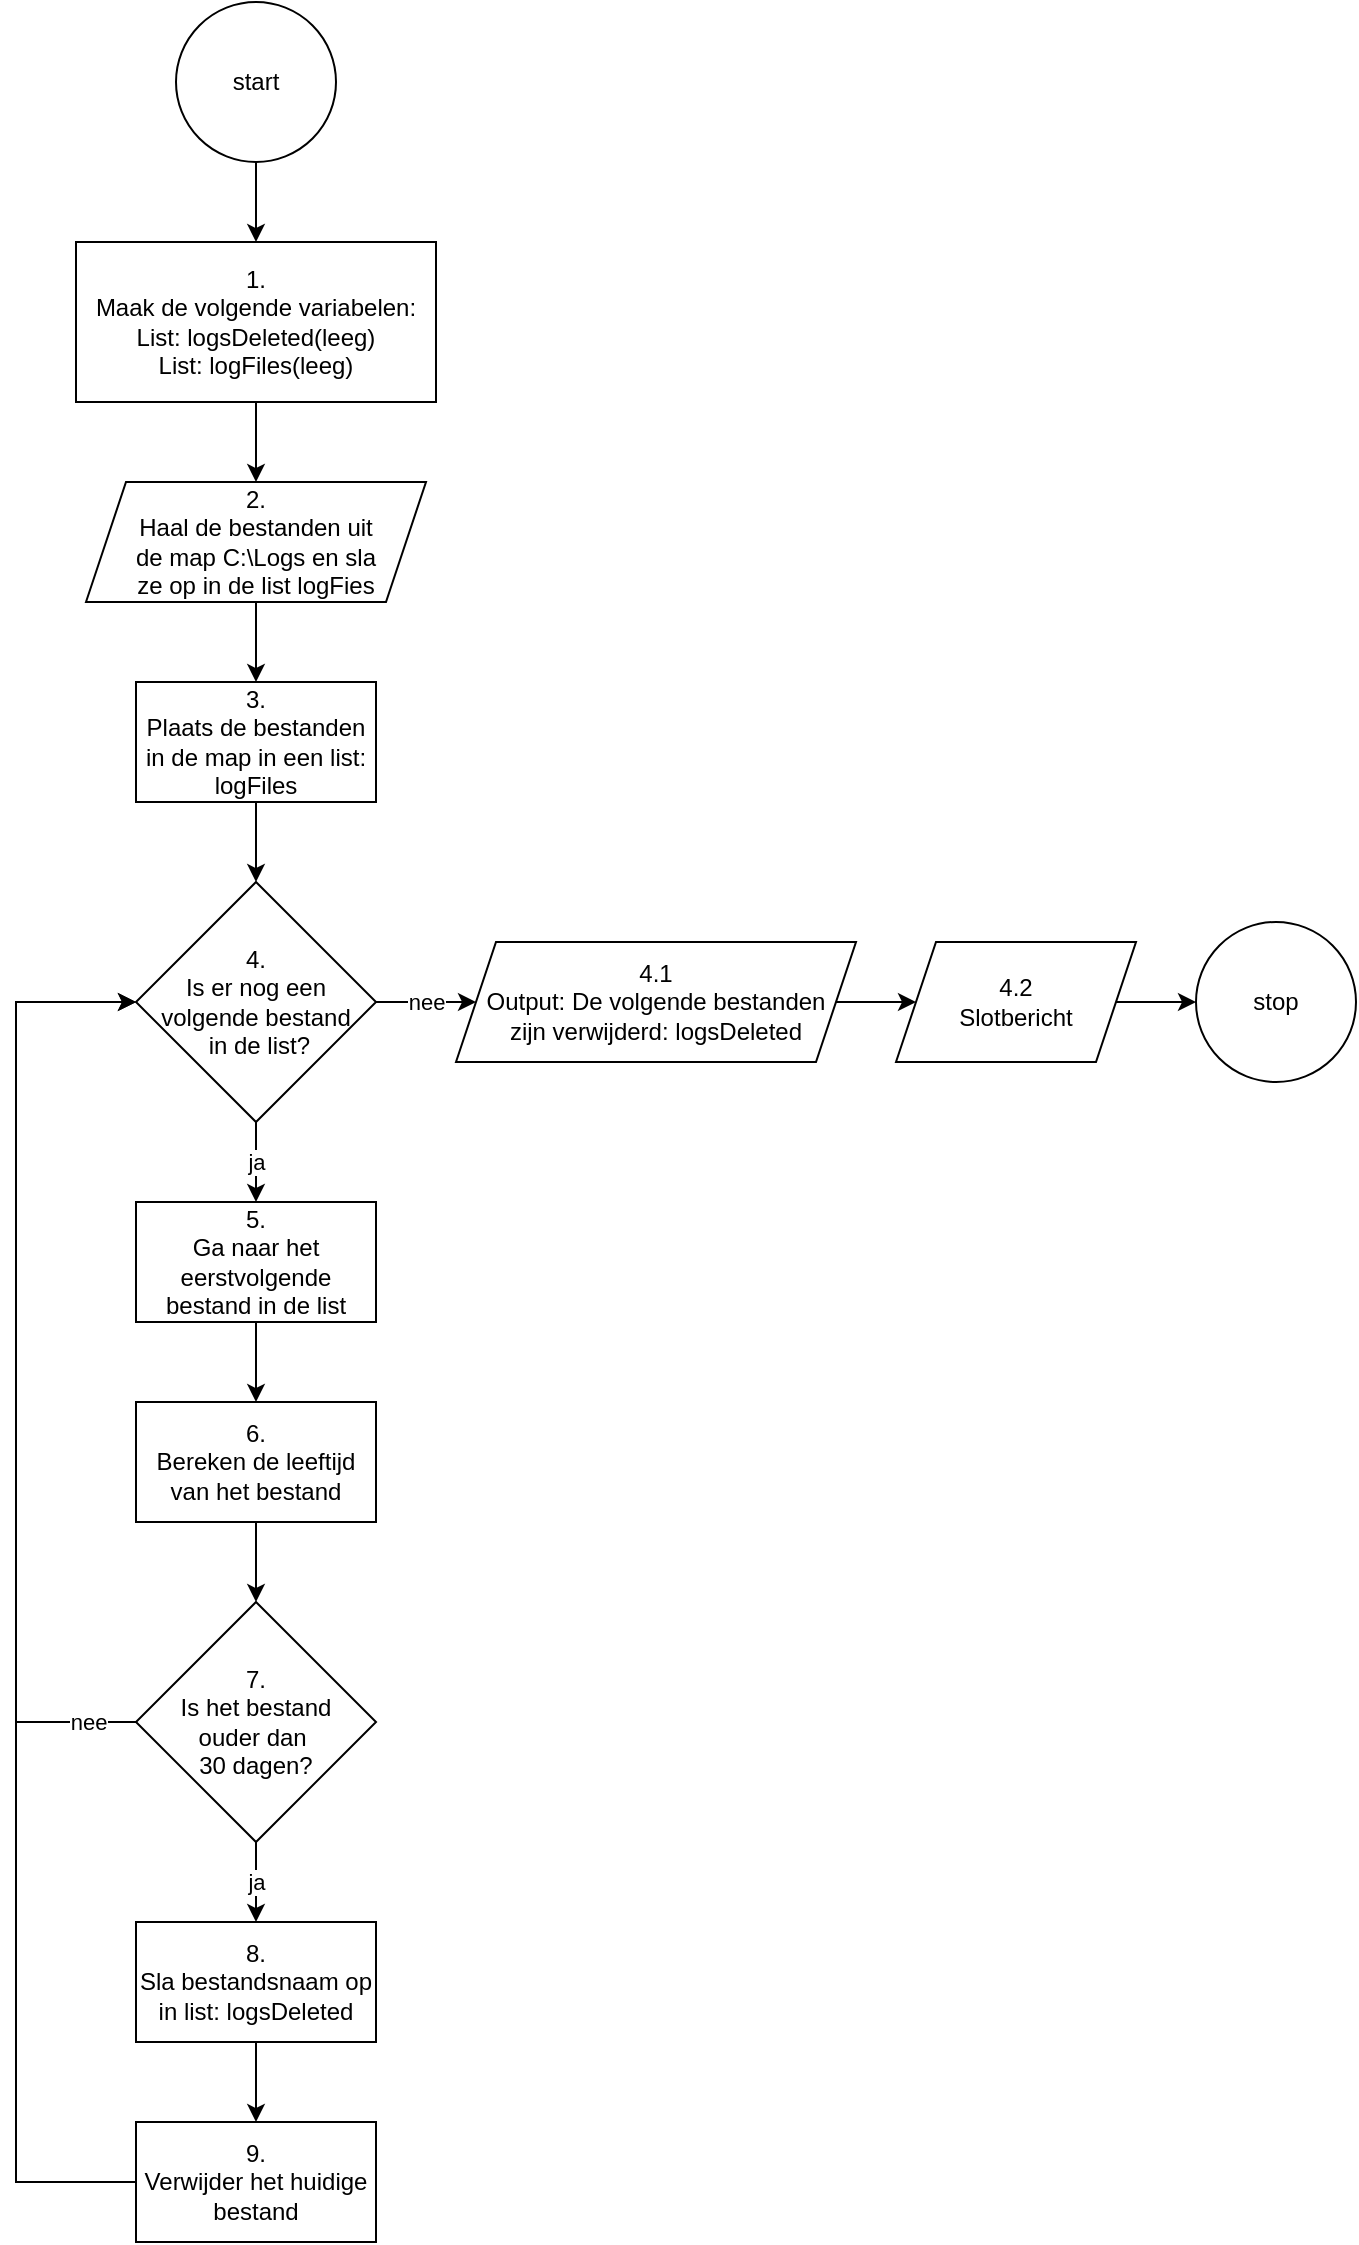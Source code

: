 <mxfile version="24.4.0" type="device">
  <diagram id="C5RBs43oDa-KdzZeNtuy" name="Page-1">
    <mxGraphModel dx="2074" dy="1896" grid="1" gridSize="10" guides="1" tooltips="1" connect="1" arrows="1" fold="1" page="1" pageScale="1" pageWidth="827" pageHeight="1169" math="0" shadow="0">
      <root>
        <mxCell id="WIyWlLk6GJQsqaUBKTNV-0" />
        <mxCell id="WIyWlLk6GJQsqaUBKTNV-1" parent="WIyWlLk6GJQsqaUBKTNV-0" />
        <mxCell id="RjVaYYmn0TgY-7K_Ml8G-2" value="" style="edgeStyle=orthogonalEdgeStyle;rounded=0;orthogonalLoop=1;jettySize=auto;html=1;" edge="1" parent="WIyWlLk6GJQsqaUBKTNV-1" source="RjVaYYmn0TgY-7K_Ml8G-16" target="RjVaYYmn0TgY-7K_Ml8G-1">
          <mxGeometry relative="1" as="geometry" />
        </mxCell>
        <mxCell id="RjVaYYmn0TgY-7K_Ml8G-0" value="start" style="ellipse;whiteSpace=wrap;html=1;aspect=fixed;" vertex="1" parent="WIyWlLk6GJQsqaUBKTNV-1">
          <mxGeometry x="-40" y="-50" width="80" height="80" as="geometry" />
        </mxCell>
        <mxCell id="RjVaYYmn0TgY-7K_Ml8G-4" value="" style="edgeStyle=orthogonalEdgeStyle;rounded=0;orthogonalLoop=1;jettySize=auto;html=1;" edge="1" parent="WIyWlLk6GJQsqaUBKTNV-1" source="RjVaYYmn0TgY-7K_Ml8G-1" target="RjVaYYmn0TgY-7K_Ml8G-3">
          <mxGeometry relative="1" as="geometry" />
        </mxCell>
        <mxCell id="RjVaYYmn0TgY-7K_Ml8G-1" value="2.&lt;div&gt;Haal de bestanden uit&lt;/div&gt;&lt;div&gt;&lt;span style=&quot;background-color: initial;&quot;&gt;de map C:\Logs en sla&lt;/span&gt;&lt;/div&gt;&lt;div&gt;ze op in de list logFies&lt;/div&gt;" style="whiteSpace=wrap;html=1;shape=parallelogram;perimeter=parallelogramPerimeter;fixedSize=1;" vertex="1" parent="WIyWlLk6GJQsqaUBKTNV-1">
          <mxGeometry x="-85" y="190" width="170" height="60" as="geometry" />
        </mxCell>
        <mxCell id="RjVaYYmn0TgY-7K_Ml8G-6" value="" style="edgeStyle=orthogonalEdgeStyle;rounded=0;orthogonalLoop=1;jettySize=auto;html=1;" edge="1" parent="WIyWlLk6GJQsqaUBKTNV-1" source="RjVaYYmn0TgY-7K_Ml8G-3" target="RjVaYYmn0TgY-7K_Ml8G-5">
          <mxGeometry relative="1" as="geometry" />
        </mxCell>
        <mxCell id="RjVaYYmn0TgY-7K_Ml8G-3" value="3.&lt;div&gt;Plaats de bestanden in de map in een list: logFiles&lt;/div&gt;" style="whiteSpace=wrap;html=1;" vertex="1" parent="WIyWlLk6GJQsqaUBKTNV-1">
          <mxGeometry x="-60" y="290" width="120" height="60" as="geometry" />
        </mxCell>
        <mxCell id="RjVaYYmn0TgY-7K_Ml8G-8" value="ja" style="edgeStyle=orthogonalEdgeStyle;rounded=0;orthogonalLoop=1;jettySize=auto;html=1;" edge="1" parent="WIyWlLk6GJQsqaUBKTNV-1" source="RjVaYYmn0TgY-7K_Ml8G-5" target="RjVaYYmn0TgY-7K_Ml8G-7">
          <mxGeometry relative="1" as="geometry" />
        </mxCell>
        <mxCell id="RjVaYYmn0TgY-7K_Ml8G-21" value="nee" style="edgeStyle=orthogonalEdgeStyle;rounded=0;orthogonalLoop=1;jettySize=auto;html=1;" edge="1" parent="WIyWlLk6GJQsqaUBKTNV-1" source="RjVaYYmn0TgY-7K_Ml8G-5" target="RjVaYYmn0TgY-7K_Ml8G-20">
          <mxGeometry relative="1" as="geometry" />
        </mxCell>
        <mxCell id="RjVaYYmn0TgY-7K_Ml8G-5" value="4.&lt;div&gt;Is er nog een volgende bestand&lt;/div&gt;&lt;div&gt;&amp;nbsp;in de list?&lt;/div&gt;" style="rhombus;whiteSpace=wrap;html=1;" vertex="1" parent="WIyWlLk6GJQsqaUBKTNV-1">
          <mxGeometry x="-60" y="390" width="120" height="120" as="geometry" />
        </mxCell>
        <mxCell id="RjVaYYmn0TgY-7K_Ml8G-10" value="" style="edgeStyle=orthogonalEdgeStyle;rounded=0;orthogonalLoop=1;jettySize=auto;html=1;" edge="1" parent="WIyWlLk6GJQsqaUBKTNV-1" source="RjVaYYmn0TgY-7K_Ml8G-12" target="RjVaYYmn0TgY-7K_Ml8G-9">
          <mxGeometry relative="1" as="geometry" />
        </mxCell>
        <mxCell id="RjVaYYmn0TgY-7K_Ml8G-7" value="5.&lt;div&gt;Ga naar het eerstvolgende bestand in de list&lt;/div&gt;" style="whiteSpace=wrap;html=1;" vertex="1" parent="WIyWlLk6GJQsqaUBKTNV-1">
          <mxGeometry x="-60" y="550" width="120" height="60" as="geometry" />
        </mxCell>
        <mxCell id="RjVaYYmn0TgY-7K_Ml8G-14" value="ja" style="edgeStyle=orthogonalEdgeStyle;rounded=0;orthogonalLoop=1;jettySize=auto;html=1;" edge="1" parent="WIyWlLk6GJQsqaUBKTNV-1" source="RjVaYYmn0TgY-7K_Ml8G-9" target="RjVaYYmn0TgY-7K_Ml8G-13">
          <mxGeometry relative="1" as="geometry" />
        </mxCell>
        <mxCell id="RjVaYYmn0TgY-7K_Ml8G-9" value="7.&lt;div&gt;Is het bestand&lt;/div&gt;&lt;div&gt;ouder dan&amp;nbsp;&lt;/div&gt;&lt;div&gt;30 dagen?&lt;/div&gt;" style="rhombus;whiteSpace=wrap;html=1;" vertex="1" parent="WIyWlLk6GJQsqaUBKTNV-1">
          <mxGeometry x="-60" y="750" width="120" height="120" as="geometry" />
        </mxCell>
        <mxCell id="RjVaYYmn0TgY-7K_Ml8G-11" value="" style="edgeStyle=orthogonalEdgeStyle;rounded=0;orthogonalLoop=1;jettySize=auto;html=1;" edge="1" parent="WIyWlLk6GJQsqaUBKTNV-1" source="RjVaYYmn0TgY-7K_Ml8G-7" target="RjVaYYmn0TgY-7K_Ml8G-12">
          <mxGeometry relative="1" as="geometry">
            <mxPoint x="410" y="570" as="sourcePoint" />
            <mxPoint x="410" y="680" as="targetPoint" />
          </mxGeometry>
        </mxCell>
        <mxCell id="RjVaYYmn0TgY-7K_Ml8G-12" value="6.&lt;div&gt;Bereken de leeftijd van het bestand&lt;/div&gt;" style="rounded=0;whiteSpace=wrap;html=1;" vertex="1" parent="WIyWlLk6GJQsqaUBKTNV-1">
          <mxGeometry x="-60" y="650" width="120" height="60" as="geometry" />
        </mxCell>
        <mxCell id="RjVaYYmn0TgY-7K_Ml8G-18" value="" style="edgeStyle=orthogonalEdgeStyle;rounded=0;orthogonalLoop=1;jettySize=auto;html=1;" edge="1" parent="WIyWlLk6GJQsqaUBKTNV-1" source="RjVaYYmn0TgY-7K_Ml8G-13" target="RjVaYYmn0TgY-7K_Ml8G-17">
          <mxGeometry relative="1" as="geometry" />
        </mxCell>
        <mxCell id="RjVaYYmn0TgY-7K_Ml8G-13" value="8.&lt;div&gt;Sla bestandsnaam op in list: logsDeleted&lt;/div&gt;" style="whiteSpace=wrap;html=1;" vertex="1" parent="WIyWlLk6GJQsqaUBKTNV-1">
          <mxGeometry x="-60" y="910" width="120" height="60" as="geometry" />
        </mxCell>
        <mxCell id="RjVaYYmn0TgY-7K_Ml8G-15" value="" style="edgeStyle=orthogonalEdgeStyle;rounded=0;orthogonalLoop=1;jettySize=auto;html=1;" edge="1" parent="WIyWlLk6GJQsqaUBKTNV-1" source="RjVaYYmn0TgY-7K_Ml8G-0" target="RjVaYYmn0TgY-7K_Ml8G-16">
          <mxGeometry relative="1" as="geometry">
            <mxPoint x="410" y="40" as="sourcePoint" />
            <mxPoint x="410" y="170" as="targetPoint" />
          </mxGeometry>
        </mxCell>
        <mxCell id="RjVaYYmn0TgY-7K_Ml8G-16" value="1.&lt;div&gt;Maak de volgende variabelen:&lt;br&gt;List: logsDeleted(leeg)&lt;/div&gt;&lt;div&gt;List: logFiles(leeg)&lt;/div&gt;" style="rounded=0;whiteSpace=wrap;html=1;" vertex="1" parent="WIyWlLk6GJQsqaUBKTNV-1">
          <mxGeometry x="-90" y="70" width="180" height="80" as="geometry" />
        </mxCell>
        <mxCell id="RjVaYYmn0TgY-7K_Ml8G-17" value="9.&lt;div&gt;Verwijder het huidige bestand&lt;/div&gt;" style="whiteSpace=wrap;html=1;" vertex="1" parent="WIyWlLk6GJQsqaUBKTNV-1">
          <mxGeometry x="-60" y="1010" width="120" height="60" as="geometry" />
        </mxCell>
        <mxCell id="RjVaYYmn0TgY-7K_Ml8G-19" value="" style="endArrow=classic;html=1;rounded=0;" edge="1" parent="WIyWlLk6GJQsqaUBKTNV-1" source="RjVaYYmn0TgY-7K_Ml8G-17" target="RjVaYYmn0TgY-7K_Ml8G-5">
          <mxGeometry width="50" height="50" relative="1" as="geometry">
            <mxPoint x="160" y="740" as="sourcePoint" />
            <mxPoint x="210" y="690" as="targetPoint" />
            <Array as="points">
              <mxPoint x="-120" y="1040" />
              <mxPoint x="-120" y="450" />
            </Array>
          </mxGeometry>
        </mxCell>
        <mxCell id="RjVaYYmn0TgY-7K_Ml8G-23" value="" style="edgeStyle=orthogonalEdgeStyle;rounded=0;orthogonalLoop=1;jettySize=auto;html=1;" edge="1" parent="WIyWlLk6GJQsqaUBKTNV-1" source="RjVaYYmn0TgY-7K_Ml8G-20" target="RjVaYYmn0TgY-7K_Ml8G-22">
          <mxGeometry relative="1" as="geometry" />
        </mxCell>
        <mxCell id="RjVaYYmn0TgY-7K_Ml8G-20" value="4.1&lt;div&gt;Output: De volgende bestanden&lt;/div&gt;&lt;div&gt;zijn verwijderd: logsDeleted&lt;/div&gt;" style="shape=parallelogram;perimeter=parallelogramPerimeter;whiteSpace=wrap;html=1;fixedSize=1;" vertex="1" parent="WIyWlLk6GJQsqaUBKTNV-1">
          <mxGeometry x="100" y="420" width="200" height="60" as="geometry" />
        </mxCell>
        <mxCell id="RjVaYYmn0TgY-7K_Ml8G-26" value="" style="edgeStyle=orthogonalEdgeStyle;rounded=0;orthogonalLoop=1;jettySize=auto;html=1;" edge="1" parent="WIyWlLk6GJQsqaUBKTNV-1" source="RjVaYYmn0TgY-7K_Ml8G-22" target="RjVaYYmn0TgY-7K_Ml8G-25">
          <mxGeometry relative="1" as="geometry" />
        </mxCell>
        <mxCell id="RjVaYYmn0TgY-7K_Ml8G-22" value="4.2&lt;div&gt;Slotbericht&lt;/div&gt;" style="shape=parallelogram;perimeter=parallelogramPerimeter;whiteSpace=wrap;html=1;fixedSize=1;" vertex="1" parent="WIyWlLk6GJQsqaUBKTNV-1">
          <mxGeometry x="320" y="420" width="120" height="60" as="geometry" />
        </mxCell>
        <mxCell id="RjVaYYmn0TgY-7K_Ml8G-25" value="stop" style="ellipse;whiteSpace=wrap;html=1;aspect=fixed;" vertex="1" parent="WIyWlLk6GJQsqaUBKTNV-1">
          <mxGeometry x="470" y="410" width="80" height="80" as="geometry" />
        </mxCell>
        <mxCell id="RjVaYYmn0TgY-7K_Ml8G-27" value="nee" style="endArrow=classic;html=1;rounded=0;" edge="1" parent="WIyWlLk6GJQsqaUBKTNV-1" source="RjVaYYmn0TgY-7K_Ml8G-9" target="RjVaYYmn0TgY-7K_Ml8G-5">
          <mxGeometry x="-0.897" width="50" height="50" relative="1" as="geometry">
            <mxPoint x="260" y="650" as="sourcePoint" />
            <mxPoint x="310" y="600" as="targetPoint" />
            <Array as="points">
              <mxPoint x="-120" y="810" />
              <mxPoint x="-120" y="450" />
            </Array>
            <mxPoint as="offset" />
          </mxGeometry>
        </mxCell>
      </root>
    </mxGraphModel>
  </diagram>
</mxfile>

